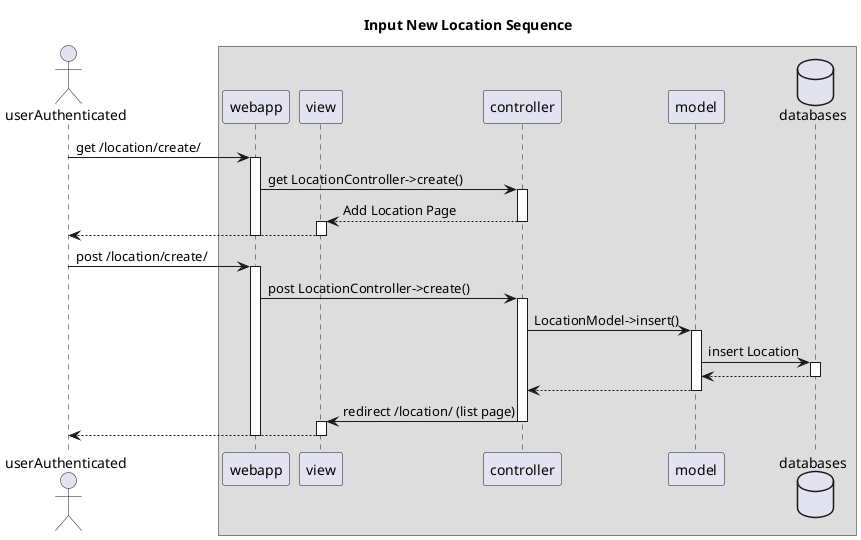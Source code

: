 @startuml

title **Input New Location Sequence**

actor userAuthenticated as user
box
participant webapp
participant view
participant controller
participant model
database databases
end box

skinparam BoxPadding 80

user -> webapp ++ : get /location/create/
webapp -> controller ++ : get LocationController->create()
controller --> view -- : Add Location Page
view ++
view --> user --
webapp --

user -> webapp ++ : post /location/create/
webapp -> controller ++ : post LocationController->create()
controller -> model ++ : LocationModel->insert()
model -> databases ++ : insert Location
return
return
controller -> view -- : redirect /location/ (list page) 
view ++
view --> user --
webapp --

@enduml
